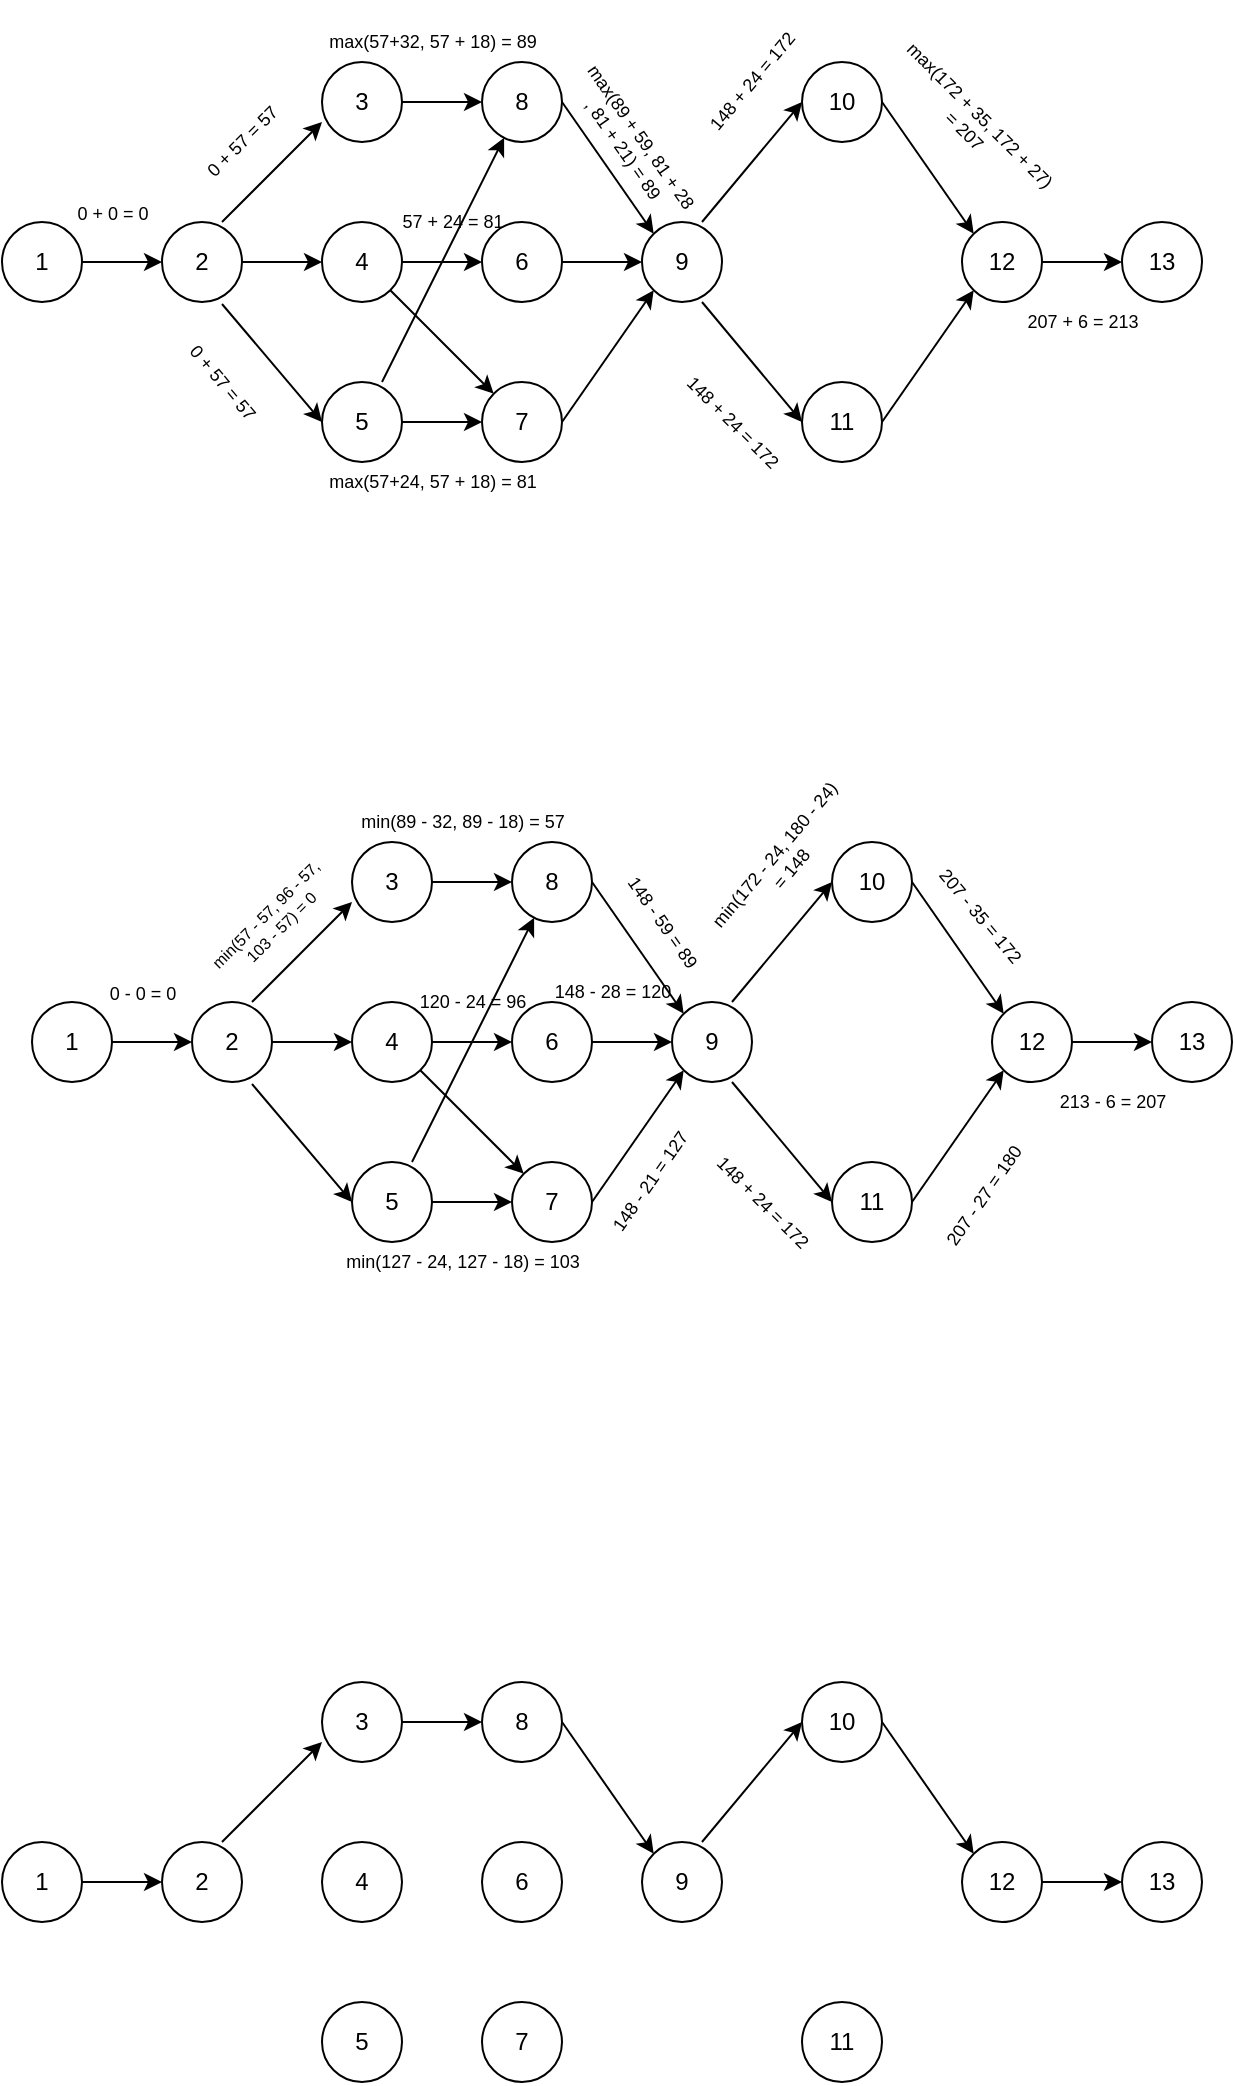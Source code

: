 <mxfile version="20.4.0" type="github">
  <diagram id="C5RBs43oDa-KdzZeNtuy" name="Page-1">
    <mxGraphModel dx="813" dy="405" grid="1" gridSize="10" guides="1" tooltips="1" connect="1" arrows="1" fold="1" page="1" pageScale="1" pageWidth="827" pageHeight="1169" math="0" shadow="0">
      <root>
        <mxCell id="WIyWlLk6GJQsqaUBKTNV-0" />
        <mxCell id="WIyWlLk6GJQsqaUBKTNV-1" parent="WIyWlLk6GJQsqaUBKTNV-0" />
        <mxCell id="q5D6j6xeGx_qTIoaIWEf-14" value="" style="edgeStyle=orthogonalEdgeStyle;rounded=0;orthogonalLoop=1;jettySize=auto;html=1;" edge="1" parent="WIyWlLk6GJQsqaUBKTNV-1" source="q5D6j6xeGx_qTIoaIWEf-0" target="q5D6j6xeGx_qTIoaIWEf-1">
          <mxGeometry relative="1" as="geometry" />
        </mxCell>
        <mxCell id="q5D6j6xeGx_qTIoaIWEf-0" value="1" style="ellipse;whiteSpace=wrap;html=1;aspect=fixed;" vertex="1" parent="WIyWlLk6GJQsqaUBKTNV-1">
          <mxGeometry x="90" y="140" width="40" height="40" as="geometry" />
        </mxCell>
        <mxCell id="q5D6j6xeGx_qTIoaIWEf-17" value="" style="edgeStyle=orthogonalEdgeStyle;rounded=0;orthogonalLoop=1;jettySize=auto;html=1;" edge="1" parent="WIyWlLk6GJQsqaUBKTNV-1" source="q5D6j6xeGx_qTIoaIWEf-1" target="q5D6j6xeGx_qTIoaIWEf-3">
          <mxGeometry relative="1" as="geometry" />
        </mxCell>
        <mxCell id="q5D6j6xeGx_qTIoaIWEf-1" value="2" style="ellipse;whiteSpace=wrap;html=1;aspect=fixed;" vertex="1" parent="WIyWlLk6GJQsqaUBKTNV-1">
          <mxGeometry x="170" y="140" width="40" height="40" as="geometry" />
        </mxCell>
        <mxCell id="q5D6j6xeGx_qTIoaIWEf-18" value="" style="edgeStyle=orthogonalEdgeStyle;rounded=0;orthogonalLoop=1;jettySize=auto;html=1;" edge="1" parent="WIyWlLk6GJQsqaUBKTNV-1" source="q5D6j6xeGx_qTIoaIWEf-3" target="q5D6j6xeGx_qTIoaIWEf-6">
          <mxGeometry relative="1" as="geometry" />
        </mxCell>
        <mxCell id="q5D6j6xeGx_qTIoaIWEf-3" value="4" style="ellipse;whiteSpace=wrap;html=1;aspect=fixed;" vertex="1" parent="WIyWlLk6GJQsqaUBKTNV-1">
          <mxGeometry x="250" y="140" width="40" height="40" as="geometry" />
        </mxCell>
        <mxCell id="q5D6j6xeGx_qTIoaIWEf-22" value="" style="edgeStyle=orthogonalEdgeStyle;rounded=0;orthogonalLoop=1;jettySize=auto;html=1;" edge="1" parent="WIyWlLk6GJQsqaUBKTNV-1" source="q5D6j6xeGx_qTIoaIWEf-4" target="q5D6j6xeGx_qTIoaIWEf-8">
          <mxGeometry relative="1" as="geometry" />
        </mxCell>
        <mxCell id="q5D6j6xeGx_qTIoaIWEf-4" value="5" style="ellipse;whiteSpace=wrap;html=1;aspect=fixed;" vertex="1" parent="WIyWlLk6GJQsqaUBKTNV-1">
          <mxGeometry x="250" y="220" width="40" height="40" as="geometry" />
        </mxCell>
        <mxCell id="q5D6j6xeGx_qTIoaIWEf-21" value="" style="edgeStyle=orthogonalEdgeStyle;rounded=0;orthogonalLoop=1;jettySize=auto;html=1;" edge="1" parent="WIyWlLk6GJQsqaUBKTNV-1" source="q5D6j6xeGx_qTIoaIWEf-5" target="q5D6j6xeGx_qTIoaIWEf-7">
          <mxGeometry relative="1" as="geometry" />
        </mxCell>
        <mxCell id="q5D6j6xeGx_qTIoaIWEf-5" value="3" style="ellipse;whiteSpace=wrap;html=1;aspect=fixed;" vertex="1" parent="WIyWlLk6GJQsqaUBKTNV-1">
          <mxGeometry x="250" y="60" width="40" height="40" as="geometry" />
        </mxCell>
        <mxCell id="q5D6j6xeGx_qTIoaIWEf-19" value="" style="edgeStyle=orthogonalEdgeStyle;rounded=0;orthogonalLoop=1;jettySize=auto;html=1;" edge="1" parent="WIyWlLk6GJQsqaUBKTNV-1" source="q5D6j6xeGx_qTIoaIWEf-6" target="q5D6j6xeGx_qTIoaIWEf-9">
          <mxGeometry relative="1" as="geometry" />
        </mxCell>
        <mxCell id="q5D6j6xeGx_qTIoaIWEf-6" value="6" style="ellipse;whiteSpace=wrap;html=1;aspect=fixed;" vertex="1" parent="WIyWlLk6GJQsqaUBKTNV-1">
          <mxGeometry x="330" y="140" width="40" height="40" as="geometry" />
        </mxCell>
        <mxCell id="q5D6j6xeGx_qTIoaIWEf-7" value="8" style="ellipse;whiteSpace=wrap;html=1;aspect=fixed;" vertex="1" parent="WIyWlLk6GJQsqaUBKTNV-1">
          <mxGeometry x="330" y="60" width="40" height="40" as="geometry" />
        </mxCell>
        <mxCell id="q5D6j6xeGx_qTIoaIWEf-8" value="7" style="ellipse;whiteSpace=wrap;html=1;aspect=fixed;" vertex="1" parent="WIyWlLk6GJQsqaUBKTNV-1">
          <mxGeometry x="330" y="220" width="40" height="40" as="geometry" />
        </mxCell>
        <mxCell id="q5D6j6xeGx_qTIoaIWEf-9" value="9" style="ellipse;whiteSpace=wrap;html=1;aspect=fixed;" vertex="1" parent="WIyWlLk6GJQsqaUBKTNV-1">
          <mxGeometry x="410" y="140" width="40" height="40" as="geometry" />
        </mxCell>
        <mxCell id="q5D6j6xeGx_qTIoaIWEf-10" value="10" style="ellipse;whiteSpace=wrap;html=1;aspect=fixed;" vertex="1" parent="WIyWlLk6GJQsqaUBKTNV-1">
          <mxGeometry x="490" y="60" width="40" height="40" as="geometry" />
        </mxCell>
        <mxCell id="q5D6j6xeGx_qTIoaIWEf-11" value="11" style="ellipse;whiteSpace=wrap;html=1;aspect=fixed;" vertex="1" parent="WIyWlLk6GJQsqaUBKTNV-1">
          <mxGeometry x="490" y="220" width="40" height="40" as="geometry" />
        </mxCell>
        <mxCell id="q5D6j6xeGx_qTIoaIWEf-23" value="" style="edgeStyle=orthogonalEdgeStyle;rounded=0;orthogonalLoop=1;jettySize=auto;html=1;" edge="1" parent="WIyWlLk6GJQsqaUBKTNV-1" source="q5D6j6xeGx_qTIoaIWEf-12" target="q5D6j6xeGx_qTIoaIWEf-13">
          <mxGeometry relative="1" as="geometry" />
        </mxCell>
        <mxCell id="q5D6j6xeGx_qTIoaIWEf-12" value="12" style="ellipse;whiteSpace=wrap;html=1;aspect=fixed;" vertex="1" parent="WIyWlLk6GJQsqaUBKTNV-1">
          <mxGeometry x="570" y="140" width="40" height="40" as="geometry" />
        </mxCell>
        <mxCell id="q5D6j6xeGx_qTIoaIWEf-13" value="13" style="ellipse;whiteSpace=wrap;html=1;aspect=fixed;" vertex="1" parent="WIyWlLk6GJQsqaUBKTNV-1">
          <mxGeometry x="650" y="140" width="40" height="40" as="geometry" />
        </mxCell>
        <mxCell id="q5D6j6xeGx_qTIoaIWEf-15" value="" style="endArrow=classic;html=1;rounded=0;" edge="1" parent="WIyWlLk6GJQsqaUBKTNV-1">
          <mxGeometry width="50" height="50" relative="1" as="geometry">
            <mxPoint x="200" y="140" as="sourcePoint" />
            <mxPoint x="250" y="90" as="targetPoint" />
          </mxGeometry>
        </mxCell>
        <mxCell id="q5D6j6xeGx_qTIoaIWEf-16" value="" style="endArrow=classic;html=1;rounded=0;exitX=0.75;exitY=1.025;exitDx=0;exitDy=0;exitPerimeter=0;" edge="1" parent="WIyWlLk6GJQsqaUBKTNV-1" source="q5D6j6xeGx_qTIoaIWEf-1">
          <mxGeometry width="50" height="50" relative="1" as="geometry">
            <mxPoint x="200" y="290" as="sourcePoint" />
            <mxPoint x="250" y="240" as="targetPoint" />
          </mxGeometry>
        </mxCell>
        <mxCell id="q5D6j6xeGx_qTIoaIWEf-20" value="" style="endArrow=classic;html=1;rounded=0;" edge="1" parent="WIyWlLk6GJQsqaUBKTNV-1" target="q5D6j6xeGx_qTIoaIWEf-7">
          <mxGeometry width="50" height="50" relative="1" as="geometry">
            <mxPoint x="280" y="220" as="sourcePoint" />
            <mxPoint x="330" y="170" as="targetPoint" />
          </mxGeometry>
        </mxCell>
        <mxCell id="q5D6j6xeGx_qTIoaIWEf-24" value="" style="endArrow=classic;html=1;rounded=0;entryX=0;entryY=1;entryDx=0;entryDy=0;" edge="1" parent="WIyWlLk6GJQsqaUBKTNV-1" target="q5D6j6xeGx_qTIoaIWEf-9">
          <mxGeometry width="50" height="50" relative="1" as="geometry">
            <mxPoint x="370" y="240" as="sourcePoint" />
            <mxPoint x="424" y="190" as="targetPoint" />
          </mxGeometry>
        </mxCell>
        <mxCell id="q5D6j6xeGx_qTIoaIWEf-25" value="" style="endArrow=classic;html=1;rounded=0;exitX=1;exitY=0.5;exitDx=0;exitDy=0;entryX=0;entryY=0;entryDx=0;entryDy=0;" edge="1" parent="WIyWlLk6GJQsqaUBKTNV-1" source="q5D6j6xeGx_qTIoaIWEf-7" target="q5D6j6xeGx_qTIoaIWEf-9">
          <mxGeometry width="50" height="50" relative="1" as="geometry">
            <mxPoint x="390" y="130" as="sourcePoint" />
            <mxPoint x="440" y="80" as="targetPoint" />
          </mxGeometry>
        </mxCell>
        <mxCell id="q5D6j6xeGx_qTIoaIWEf-26" value="" style="endArrow=classic;html=1;rounded=0;exitX=1;exitY=1;exitDx=0;exitDy=0;entryX=0;entryY=0;entryDx=0;entryDy=0;" edge="1" parent="WIyWlLk6GJQsqaUBKTNV-1" source="q5D6j6xeGx_qTIoaIWEf-3" target="q5D6j6xeGx_qTIoaIWEf-8">
          <mxGeometry width="50" height="50" relative="1" as="geometry">
            <mxPoint x="310" y="230" as="sourcePoint" />
            <mxPoint x="360" y="180" as="targetPoint" />
          </mxGeometry>
        </mxCell>
        <mxCell id="q5D6j6xeGx_qTIoaIWEf-27" value="" style="endArrow=classic;html=1;rounded=0;entryX=0;entryY=0.5;entryDx=0;entryDy=0;" edge="1" parent="WIyWlLk6GJQsqaUBKTNV-1" target="q5D6j6xeGx_qTIoaIWEf-10">
          <mxGeometry width="50" height="50" relative="1" as="geometry">
            <mxPoint x="440" y="140" as="sourcePoint" />
            <mxPoint x="490" y="90" as="targetPoint" />
          </mxGeometry>
        </mxCell>
        <mxCell id="q5D6j6xeGx_qTIoaIWEf-28" value="" style="endArrow=classic;html=1;rounded=0;exitX=1;exitY=0.5;exitDx=0;exitDy=0;entryX=0;entryY=1;entryDx=0;entryDy=0;" edge="1" parent="WIyWlLk6GJQsqaUBKTNV-1" source="q5D6j6xeGx_qTIoaIWEf-11" target="q5D6j6xeGx_qTIoaIWEf-12">
          <mxGeometry width="50" height="50" relative="1" as="geometry">
            <mxPoint x="530" y="220" as="sourcePoint" />
            <mxPoint x="570" y="180" as="targetPoint" />
          </mxGeometry>
        </mxCell>
        <mxCell id="q5D6j6xeGx_qTIoaIWEf-29" value="" style="endArrow=classic;html=1;rounded=0;entryX=0;entryY=0.5;entryDx=0;entryDy=0;" edge="1" parent="WIyWlLk6GJQsqaUBKTNV-1" target="q5D6j6xeGx_qTIoaIWEf-11">
          <mxGeometry width="50" height="50" relative="1" as="geometry">
            <mxPoint x="440" y="180" as="sourcePoint" />
            <mxPoint x="490" y="130" as="targetPoint" />
          </mxGeometry>
        </mxCell>
        <mxCell id="q5D6j6xeGx_qTIoaIWEf-30" value="" style="endArrow=classic;html=1;rounded=0;entryX=0;entryY=0;entryDx=0;entryDy=0;exitX=1;exitY=0.5;exitDx=0;exitDy=0;" edge="1" parent="WIyWlLk6GJQsqaUBKTNV-1" source="q5D6j6xeGx_qTIoaIWEf-10" target="q5D6j6xeGx_qTIoaIWEf-12">
          <mxGeometry width="50" height="50" relative="1" as="geometry">
            <mxPoint x="560" y="110" as="sourcePoint" />
            <mxPoint x="610" y="60" as="targetPoint" />
          </mxGeometry>
        </mxCell>
        <mxCell id="q5D6j6xeGx_qTIoaIWEf-31" value="&lt;font style=&quot;font-size: 9px;&quot;&gt;0 + 0 = 0&lt;/font&gt;" style="text;html=1;resizable=0;autosize=1;align=center;verticalAlign=middle;points=[];fillColor=none;strokeColor=none;rounded=0;" vertex="1" parent="WIyWlLk6GJQsqaUBKTNV-1">
          <mxGeometry x="115" y="120" width="60" height="30" as="geometry" />
        </mxCell>
        <mxCell id="q5D6j6xeGx_qTIoaIWEf-32" value="&lt;font style=&quot;font-size: 9px;&quot;&gt;0 + 57 = 57&lt;/font&gt;" style="text;html=1;resizable=0;autosize=1;align=center;verticalAlign=middle;points=[];fillColor=none;strokeColor=none;rounded=0;fontSize=8;rotation=-45;" vertex="1" parent="WIyWlLk6GJQsqaUBKTNV-1">
          <mxGeometry x="175" y="90" width="70" height="20" as="geometry" />
        </mxCell>
        <mxCell id="q5D6j6xeGx_qTIoaIWEf-33" value="&lt;font style=&quot;font-size: 9px;&quot;&gt;0 + 57 = 57&lt;/font&gt;" style="text;html=1;resizable=0;autosize=1;align=center;verticalAlign=middle;points=[];fillColor=none;strokeColor=none;rounded=0;fontSize=8;rotation=50;" vertex="1" parent="WIyWlLk6GJQsqaUBKTNV-1">
          <mxGeometry x="165" y="210" width="70" height="20" as="geometry" />
        </mxCell>
        <mxCell id="q5D6j6xeGx_qTIoaIWEf-34" value="&lt;font style=&quot;font-size: 9px;&quot;&gt;57 + 24 = 81&lt;/font&gt;" style="text;html=1;resizable=0;autosize=1;align=center;verticalAlign=middle;points=[];fillColor=none;strokeColor=none;rounded=0;fontSize=8;" vertex="1" parent="WIyWlLk6GJQsqaUBKTNV-1">
          <mxGeometry x="275" y="130" width="80" height="20" as="geometry" />
        </mxCell>
        <mxCell id="q5D6j6xeGx_qTIoaIWEf-35" value="&lt;font style=&quot;font-size: 9px;&quot;&gt;max(57+32, 57 + 18) = 89&lt;/font&gt;" style="text;html=1;resizable=0;autosize=1;align=center;verticalAlign=middle;points=[];fillColor=none;strokeColor=none;rounded=0;fontSize=8;" vertex="1" parent="WIyWlLk6GJQsqaUBKTNV-1">
          <mxGeometry x="240" y="40" width="130" height="20" as="geometry" />
        </mxCell>
        <mxCell id="q5D6j6xeGx_qTIoaIWEf-36" value="&lt;font style=&quot;font-size: 9px;&quot;&gt;max(57+24, 57 + 18) = 81&lt;/font&gt;" style="text;html=1;resizable=0;autosize=1;align=center;verticalAlign=middle;points=[];fillColor=none;strokeColor=none;rounded=0;fontSize=8;" vertex="1" parent="WIyWlLk6GJQsqaUBKTNV-1">
          <mxGeometry x="240" y="260" width="130" height="20" as="geometry" />
        </mxCell>
        <mxCell id="q5D6j6xeGx_qTIoaIWEf-37" value="&lt;div&gt;max(89 + 59, 81 + 28&lt;/div&gt;&lt;div&gt;, 81 + 21) = 89&lt;/div&gt;" style="text;html=1;resizable=0;autosize=1;align=center;verticalAlign=middle;points=[];fillColor=none;strokeColor=none;rounded=0;fontSize=9;rotation=55;" vertex="1" parent="WIyWlLk6GJQsqaUBKTNV-1">
          <mxGeometry x="350" y="80" width="110" height="40" as="geometry" />
        </mxCell>
        <mxCell id="q5D6j6xeGx_qTIoaIWEf-38" value="148 + 24 = 172" style="text;html=1;resizable=0;autosize=1;align=center;verticalAlign=middle;points=[];fillColor=none;strokeColor=none;rounded=0;fontSize=9;rotation=-50;" vertex="1" parent="WIyWlLk6GJQsqaUBKTNV-1">
          <mxGeometry x="420" y="60" width="90" height="20" as="geometry" />
        </mxCell>
        <mxCell id="q5D6j6xeGx_qTIoaIWEf-40" value="148 + 24 = 172" style="text;html=1;resizable=0;autosize=1;align=center;verticalAlign=middle;points=[];fillColor=none;strokeColor=none;rounded=0;fontSize=9;rotation=45;" vertex="1" parent="WIyWlLk6GJQsqaUBKTNV-1">
          <mxGeometry x="410" y="230" width="90" height="20" as="geometry" />
        </mxCell>
        <mxCell id="q5D6j6xeGx_qTIoaIWEf-41" value="&lt;div&gt;max(172 + 35, 172 + 27) &lt;br&gt;&lt;/div&gt;&lt;div&gt;= 207&lt;br&gt;&lt;/div&gt;" style="text;html=1;resizable=0;autosize=1;align=center;verticalAlign=middle;points=[];fillColor=none;strokeColor=none;rounded=0;fontSize=9;rotation=45;" vertex="1" parent="WIyWlLk6GJQsqaUBKTNV-1">
          <mxGeometry x="510" y="70" width="130" height="40" as="geometry" />
        </mxCell>
        <mxCell id="q5D6j6xeGx_qTIoaIWEf-42" value="207 + 6 = 213" style="text;html=1;resizable=0;autosize=1;align=center;verticalAlign=middle;points=[];fillColor=none;strokeColor=none;rounded=0;fontSize=9;" vertex="1" parent="WIyWlLk6GJQsqaUBKTNV-1">
          <mxGeometry x="590" y="180" width="80" height="20" as="geometry" />
        </mxCell>
        <mxCell id="q5D6j6xeGx_qTIoaIWEf-43" value="" style="edgeStyle=orthogonalEdgeStyle;rounded=0;orthogonalLoop=1;jettySize=auto;html=1;" edge="1" parent="WIyWlLk6GJQsqaUBKTNV-1" source="q5D6j6xeGx_qTIoaIWEf-44" target="q5D6j6xeGx_qTIoaIWEf-46">
          <mxGeometry relative="1" as="geometry" />
        </mxCell>
        <mxCell id="q5D6j6xeGx_qTIoaIWEf-44" value="1" style="ellipse;whiteSpace=wrap;html=1;aspect=fixed;" vertex="1" parent="WIyWlLk6GJQsqaUBKTNV-1">
          <mxGeometry x="105" y="530" width="40" height="40" as="geometry" />
        </mxCell>
        <mxCell id="q5D6j6xeGx_qTIoaIWEf-45" value="" style="edgeStyle=orthogonalEdgeStyle;rounded=0;orthogonalLoop=1;jettySize=auto;html=1;" edge="1" parent="WIyWlLk6GJQsqaUBKTNV-1" source="q5D6j6xeGx_qTIoaIWEf-46" target="q5D6j6xeGx_qTIoaIWEf-48">
          <mxGeometry relative="1" as="geometry" />
        </mxCell>
        <mxCell id="q5D6j6xeGx_qTIoaIWEf-46" value="2" style="ellipse;whiteSpace=wrap;html=1;aspect=fixed;" vertex="1" parent="WIyWlLk6GJQsqaUBKTNV-1">
          <mxGeometry x="185" y="530" width="40" height="40" as="geometry" />
        </mxCell>
        <mxCell id="q5D6j6xeGx_qTIoaIWEf-47" value="" style="edgeStyle=orthogonalEdgeStyle;rounded=0;orthogonalLoop=1;jettySize=auto;html=1;" edge="1" parent="WIyWlLk6GJQsqaUBKTNV-1" source="q5D6j6xeGx_qTIoaIWEf-48" target="q5D6j6xeGx_qTIoaIWEf-54">
          <mxGeometry relative="1" as="geometry" />
        </mxCell>
        <mxCell id="q5D6j6xeGx_qTIoaIWEf-48" value="4" style="ellipse;whiteSpace=wrap;html=1;aspect=fixed;" vertex="1" parent="WIyWlLk6GJQsqaUBKTNV-1">
          <mxGeometry x="265" y="530" width="40" height="40" as="geometry" />
        </mxCell>
        <mxCell id="q5D6j6xeGx_qTIoaIWEf-49" value="" style="edgeStyle=orthogonalEdgeStyle;rounded=0;orthogonalLoop=1;jettySize=auto;html=1;" edge="1" parent="WIyWlLk6GJQsqaUBKTNV-1" source="q5D6j6xeGx_qTIoaIWEf-50" target="q5D6j6xeGx_qTIoaIWEf-56">
          <mxGeometry relative="1" as="geometry" />
        </mxCell>
        <mxCell id="q5D6j6xeGx_qTIoaIWEf-50" value="5" style="ellipse;whiteSpace=wrap;html=1;aspect=fixed;" vertex="1" parent="WIyWlLk6GJQsqaUBKTNV-1">
          <mxGeometry x="265" y="610" width="40" height="40" as="geometry" />
        </mxCell>
        <mxCell id="q5D6j6xeGx_qTIoaIWEf-51" value="" style="edgeStyle=orthogonalEdgeStyle;rounded=0;orthogonalLoop=1;jettySize=auto;html=1;" edge="1" parent="WIyWlLk6GJQsqaUBKTNV-1" source="q5D6j6xeGx_qTIoaIWEf-52" target="q5D6j6xeGx_qTIoaIWEf-55">
          <mxGeometry relative="1" as="geometry" />
        </mxCell>
        <mxCell id="q5D6j6xeGx_qTIoaIWEf-52" value="3" style="ellipse;whiteSpace=wrap;html=1;aspect=fixed;" vertex="1" parent="WIyWlLk6GJQsqaUBKTNV-1">
          <mxGeometry x="265" y="450" width="40" height="40" as="geometry" />
        </mxCell>
        <mxCell id="q5D6j6xeGx_qTIoaIWEf-53" value="" style="edgeStyle=orthogonalEdgeStyle;rounded=0;orthogonalLoop=1;jettySize=auto;html=1;" edge="1" parent="WIyWlLk6GJQsqaUBKTNV-1" source="q5D6j6xeGx_qTIoaIWEf-54" target="q5D6j6xeGx_qTIoaIWEf-57">
          <mxGeometry relative="1" as="geometry" />
        </mxCell>
        <mxCell id="q5D6j6xeGx_qTIoaIWEf-54" value="6" style="ellipse;whiteSpace=wrap;html=1;aspect=fixed;" vertex="1" parent="WIyWlLk6GJQsqaUBKTNV-1">
          <mxGeometry x="345" y="530" width="40" height="40" as="geometry" />
        </mxCell>
        <mxCell id="q5D6j6xeGx_qTIoaIWEf-55" value="8" style="ellipse;whiteSpace=wrap;html=1;aspect=fixed;" vertex="1" parent="WIyWlLk6GJQsqaUBKTNV-1">
          <mxGeometry x="345" y="450" width="40" height="40" as="geometry" />
        </mxCell>
        <mxCell id="q5D6j6xeGx_qTIoaIWEf-56" value="7" style="ellipse;whiteSpace=wrap;html=1;aspect=fixed;" vertex="1" parent="WIyWlLk6GJQsqaUBKTNV-1">
          <mxGeometry x="345" y="610" width="40" height="40" as="geometry" />
        </mxCell>
        <mxCell id="q5D6j6xeGx_qTIoaIWEf-57" value="9" style="ellipse;whiteSpace=wrap;html=1;aspect=fixed;" vertex="1" parent="WIyWlLk6GJQsqaUBKTNV-1">
          <mxGeometry x="425" y="530" width="40" height="40" as="geometry" />
        </mxCell>
        <mxCell id="q5D6j6xeGx_qTIoaIWEf-58" value="10" style="ellipse;whiteSpace=wrap;html=1;aspect=fixed;" vertex="1" parent="WIyWlLk6GJQsqaUBKTNV-1">
          <mxGeometry x="505" y="450" width="40" height="40" as="geometry" />
        </mxCell>
        <mxCell id="q5D6j6xeGx_qTIoaIWEf-59" value="11" style="ellipse;whiteSpace=wrap;html=1;aspect=fixed;" vertex="1" parent="WIyWlLk6GJQsqaUBKTNV-1">
          <mxGeometry x="505" y="610" width="40" height="40" as="geometry" />
        </mxCell>
        <mxCell id="q5D6j6xeGx_qTIoaIWEf-60" value="" style="edgeStyle=orthogonalEdgeStyle;rounded=0;orthogonalLoop=1;jettySize=auto;html=1;" edge="1" parent="WIyWlLk6GJQsqaUBKTNV-1" source="q5D6j6xeGx_qTIoaIWEf-61" target="q5D6j6xeGx_qTIoaIWEf-62">
          <mxGeometry relative="1" as="geometry" />
        </mxCell>
        <mxCell id="q5D6j6xeGx_qTIoaIWEf-61" value="12" style="ellipse;whiteSpace=wrap;html=1;aspect=fixed;" vertex="1" parent="WIyWlLk6GJQsqaUBKTNV-1">
          <mxGeometry x="585" y="530" width="40" height="40" as="geometry" />
        </mxCell>
        <mxCell id="q5D6j6xeGx_qTIoaIWEf-62" value="13" style="ellipse;whiteSpace=wrap;html=1;aspect=fixed;" vertex="1" parent="WIyWlLk6GJQsqaUBKTNV-1">
          <mxGeometry x="665" y="530" width="40" height="40" as="geometry" />
        </mxCell>
        <mxCell id="q5D6j6xeGx_qTIoaIWEf-63" value="" style="endArrow=classic;html=1;rounded=0;" edge="1" parent="WIyWlLk6GJQsqaUBKTNV-1">
          <mxGeometry width="50" height="50" relative="1" as="geometry">
            <mxPoint x="215" y="530" as="sourcePoint" />
            <mxPoint x="265" y="480" as="targetPoint" />
          </mxGeometry>
        </mxCell>
        <mxCell id="q5D6j6xeGx_qTIoaIWEf-64" value="" style="endArrow=classic;html=1;rounded=0;exitX=0.75;exitY=1.025;exitDx=0;exitDy=0;exitPerimeter=0;" edge="1" parent="WIyWlLk6GJQsqaUBKTNV-1" source="q5D6j6xeGx_qTIoaIWEf-46">
          <mxGeometry width="50" height="50" relative="1" as="geometry">
            <mxPoint x="215" y="680" as="sourcePoint" />
            <mxPoint x="265" y="630" as="targetPoint" />
          </mxGeometry>
        </mxCell>
        <mxCell id="q5D6j6xeGx_qTIoaIWEf-65" value="" style="endArrow=classic;html=1;rounded=0;" edge="1" parent="WIyWlLk6GJQsqaUBKTNV-1" target="q5D6j6xeGx_qTIoaIWEf-55">
          <mxGeometry width="50" height="50" relative="1" as="geometry">
            <mxPoint x="295" y="610" as="sourcePoint" />
            <mxPoint x="345" y="560" as="targetPoint" />
          </mxGeometry>
        </mxCell>
        <mxCell id="q5D6j6xeGx_qTIoaIWEf-66" value="" style="endArrow=classic;html=1;rounded=0;entryX=0;entryY=1;entryDx=0;entryDy=0;" edge="1" parent="WIyWlLk6GJQsqaUBKTNV-1" target="q5D6j6xeGx_qTIoaIWEf-57">
          <mxGeometry width="50" height="50" relative="1" as="geometry">
            <mxPoint x="385" y="630" as="sourcePoint" />
            <mxPoint x="439" y="580" as="targetPoint" />
          </mxGeometry>
        </mxCell>
        <mxCell id="q5D6j6xeGx_qTIoaIWEf-67" value="" style="endArrow=classic;html=1;rounded=0;exitX=1;exitY=0.5;exitDx=0;exitDy=0;entryX=0;entryY=0;entryDx=0;entryDy=0;" edge="1" parent="WIyWlLk6GJQsqaUBKTNV-1" source="q5D6j6xeGx_qTIoaIWEf-55" target="q5D6j6xeGx_qTIoaIWEf-57">
          <mxGeometry width="50" height="50" relative="1" as="geometry">
            <mxPoint x="405" y="520" as="sourcePoint" />
            <mxPoint x="455" y="470" as="targetPoint" />
          </mxGeometry>
        </mxCell>
        <mxCell id="q5D6j6xeGx_qTIoaIWEf-68" value="" style="endArrow=classic;html=1;rounded=0;exitX=1;exitY=1;exitDx=0;exitDy=0;entryX=0;entryY=0;entryDx=0;entryDy=0;" edge="1" parent="WIyWlLk6GJQsqaUBKTNV-1" source="q5D6j6xeGx_qTIoaIWEf-48" target="q5D6j6xeGx_qTIoaIWEf-56">
          <mxGeometry width="50" height="50" relative="1" as="geometry">
            <mxPoint x="325" y="620" as="sourcePoint" />
            <mxPoint x="375" y="570" as="targetPoint" />
          </mxGeometry>
        </mxCell>
        <mxCell id="q5D6j6xeGx_qTIoaIWEf-69" value="" style="endArrow=classic;html=1;rounded=0;entryX=0;entryY=0.5;entryDx=0;entryDy=0;" edge="1" parent="WIyWlLk6GJQsqaUBKTNV-1" target="q5D6j6xeGx_qTIoaIWEf-58">
          <mxGeometry width="50" height="50" relative="1" as="geometry">
            <mxPoint x="455" y="530" as="sourcePoint" />
            <mxPoint x="505" y="480" as="targetPoint" />
          </mxGeometry>
        </mxCell>
        <mxCell id="q5D6j6xeGx_qTIoaIWEf-70" value="" style="endArrow=classic;html=1;rounded=0;exitX=1;exitY=0.5;exitDx=0;exitDy=0;entryX=0;entryY=1;entryDx=0;entryDy=0;" edge="1" parent="WIyWlLk6GJQsqaUBKTNV-1" source="q5D6j6xeGx_qTIoaIWEf-59" target="q5D6j6xeGx_qTIoaIWEf-61">
          <mxGeometry width="50" height="50" relative="1" as="geometry">
            <mxPoint x="545" y="610" as="sourcePoint" />
            <mxPoint x="585" y="570" as="targetPoint" />
          </mxGeometry>
        </mxCell>
        <mxCell id="q5D6j6xeGx_qTIoaIWEf-71" value="" style="endArrow=classic;html=1;rounded=0;entryX=0;entryY=0.5;entryDx=0;entryDy=0;" edge="1" parent="WIyWlLk6GJQsqaUBKTNV-1" target="q5D6j6xeGx_qTIoaIWEf-59">
          <mxGeometry width="50" height="50" relative="1" as="geometry">
            <mxPoint x="455" y="570" as="sourcePoint" />
            <mxPoint x="505" y="520" as="targetPoint" />
          </mxGeometry>
        </mxCell>
        <mxCell id="q5D6j6xeGx_qTIoaIWEf-72" value="" style="endArrow=classic;html=1;rounded=0;entryX=0;entryY=0;entryDx=0;entryDy=0;exitX=1;exitY=0.5;exitDx=0;exitDy=0;" edge="1" parent="WIyWlLk6GJQsqaUBKTNV-1" source="q5D6j6xeGx_qTIoaIWEf-58" target="q5D6j6xeGx_qTIoaIWEf-61">
          <mxGeometry width="50" height="50" relative="1" as="geometry">
            <mxPoint x="575" y="500" as="sourcePoint" />
            <mxPoint x="625" y="450" as="targetPoint" />
          </mxGeometry>
        </mxCell>
        <mxCell id="q5D6j6xeGx_qTIoaIWEf-73" value="&lt;font style=&quot;font-size: 9px;&quot;&gt;0 - 0 = 0&lt;/font&gt;" style="text;html=1;resizable=0;autosize=1;align=center;verticalAlign=middle;points=[];fillColor=none;strokeColor=none;rounded=0;" vertex="1" parent="WIyWlLk6GJQsqaUBKTNV-1">
          <mxGeometry x="130" y="510" width="60" height="30" as="geometry" />
        </mxCell>
        <mxCell id="q5D6j6xeGx_qTIoaIWEf-74" value="&lt;div&gt;min(57 - 57, 96 - 57,&lt;/div&gt;&lt;div&gt;&amp;nbsp;103 - 57) = 0&lt;/div&gt;" style="text;html=1;resizable=0;autosize=1;align=center;verticalAlign=middle;points=[];fillColor=none;strokeColor=none;rounded=0;fontSize=8;rotation=-45;" vertex="1" parent="WIyWlLk6GJQsqaUBKTNV-1">
          <mxGeometry x="180" y="475" width="90" height="30" as="geometry" />
        </mxCell>
        <mxCell id="q5D6j6xeGx_qTIoaIWEf-76" value="&lt;font style=&quot;font-size: 9px;&quot;&gt;120 - 24 = 96&lt;/font&gt;" style="text;html=1;resizable=0;autosize=1;align=center;verticalAlign=middle;points=[];fillColor=none;strokeColor=none;rounded=0;fontSize=8;" vertex="1" parent="WIyWlLk6GJQsqaUBKTNV-1">
          <mxGeometry x="285" y="520" width="80" height="20" as="geometry" />
        </mxCell>
        <mxCell id="q5D6j6xeGx_qTIoaIWEf-77" value="&lt;font style=&quot;font-size: 9px;&quot;&gt;min(89 - 32, 89 - 18) = 57&lt;/font&gt;" style="text;html=1;resizable=0;autosize=1;align=center;verticalAlign=middle;points=[];fillColor=none;strokeColor=none;rounded=0;fontSize=8;" vertex="1" parent="WIyWlLk6GJQsqaUBKTNV-1">
          <mxGeometry x="255" y="430" width="130" height="20" as="geometry" />
        </mxCell>
        <mxCell id="q5D6j6xeGx_qTIoaIWEf-78" value="&lt;font style=&quot;font-size: 9px;&quot;&gt;min(127 - 24, 127 - 18) = 103&lt;/font&gt;" style="text;html=1;resizable=0;autosize=1;align=center;verticalAlign=middle;points=[];fillColor=none;strokeColor=none;rounded=0;fontSize=8;" vertex="1" parent="WIyWlLk6GJQsqaUBKTNV-1">
          <mxGeometry x="250" y="650" width="140" height="20" as="geometry" />
        </mxCell>
        <mxCell id="q5D6j6xeGx_qTIoaIWEf-79" value="&lt;div&gt;148 - 59 = 89&lt;/div&gt;" style="text;html=1;resizable=0;autosize=1;align=center;verticalAlign=middle;points=[];fillColor=none;strokeColor=none;rounded=0;fontSize=9;rotation=55;" vertex="1" parent="WIyWlLk6GJQsqaUBKTNV-1">
          <mxGeometry x="380" y="480" width="80" height="20" as="geometry" />
        </mxCell>
        <mxCell id="q5D6j6xeGx_qTIoaIWEf-80" value="&lt;div&gt;min(172 - 24, 180 - 24)&lt;/div&gt;&lt;div&gt;= 148&lt;/div&gt;" style="text;html=1;resizable=0;autosize=1;align=center;verticalAlign=middle;points=[];fillColor=none;strokeColor=none;rounded=0;fontSize=9;rotation=-50;" vertex="1" parent="WIyWlLk6GJQsqaUBKTNV-1">
          <mxGeometry x="420" y="440" width="120" height="40" as="geometry" />
        </mxCell>
        <mxCell id="q5D6j6xeGx_qTIoaIWEf-81" value="148 + 24 = 172" style="text;html=1;resizable=0;autosize=1;align=center;verticalAlign=middle;points=[];fillColor=none;strokeColor=none;rounded=0;fontSize=9;rotation=45;" vertex="1" parent="WIyWlLk6GJQsqaUBKTNV-1">
          <mxGeometry x="425" y="620" width="90" height="20" as="geometry" />
        </mxCell>
        <mxCell id="q5D6j6xeGx_qTIoaIWEf-82" value="&lt;div&gt;207 - 35 = 172&lt;/div&gt;&lt;div&gt;&lt;br&gt;&lt;/div&gt;" style="text;html=1;resizable=0;autosize=1;align=center;verticalAlign=middle;points=[];fillColor=none;strokeColor=none;rounded=0;fontSize=9;rotation=50;" vertex="1" parent="WIyWlLk6GJQsqaUBKTNV-1">
          <mxGeometry x="535" y="470" width="80" height="40" as="geometry" />
        </mxCell>
        <mxCell id="q5D6j6xeGx_qTIoaIWEf-83" value="213 - 6 = 207" style="text;html=1;resizable=0;autosize=1;align=center;verticalAlign=middle;points=[];fillColor=none;strokeColor=none;rounded=0;fontSize=9;" vertex="1" parent="WIyWlLk6GJQsqaUBKTNV-1">
          <mxGeometry x="605" y="570" width="80" height="20" as="geometry" />
        </mxCell>
        <mxCell id="q5D6j6xeGx_qTIoaIWEf-84" value="&lt;div&gt;207 - 27 = 180&lt;/div&gt;&lt;div&gt;&lt;br&gt;&lt;/div&gt;" style="text;html=1;resizable=0;autosize=1;align=center;verticalAlign=middle;points=[];fillColor=none;strokeColor=none;rounded=0;fontSize=9;rotation=-55;" vertex="1" parent="WIyWlLk6GJQsqaUBKTNV-1">
          <mxGeometry x="545" y="610" width="80" height="40" as="geometry" />
        </mxCell>
        <mxCell id="q5D6j6xeGx_qTIoaIWEf-85" value="&lt;div&gt;148 - 21 = 127&lt;/div&gt;" style="text;html=1;resizable=0;autosize=1;align=center;verticalAlign=middle;points=[];fillColor=none;strokeColor=none;rounded=0;fontSize=9;rotation=-55;" vertex="1" parent="WIyWlLk6GJQsqaUBKTNV-1">
          <mxGeometry x="374" y="610" width="80" height="20" as="geometry" />
        </mxCell>
        <mxCell id="q5D6j6xeGx_qTIoaIWEf-86" value="&lt;div&gt;&lt;font style=&quot;font-size: 9px;&quot;&gt;148 - 28 = 120&lt;/font&gt;&lt;/div&gt;" style="text;html=1;resizable=0;autosize=1;align=center;verticalAlign=middle;points=[];fillColor=none;strokeColor=none;rounded=0;fontSize=8;" vertex="1" parent="WIyWlLk6GJQsqaUBKTNV-1">
          <mxGeometry x="355" y="515" width="80" height="20" as="geometry" />
        </mxCell>
        <mxCell id="q5D6j6xeGx_qTIoaIWEf-87" value="" style="edgeStyle=orthogonalEdgeStyle;rounded=0;orthogonalLoop=1;jettySize=auto;html=1;" edge="1" parent="WIyWlLk6GJQsqaUBKTNV-1" source="q5D6j6xeGx_qTIoaIWEf-88" target="q5D6j6xeGx_qTIoaIWEf-90">
          <mxGeometry relative="1" as="geometry" />
        </mxCell>
        <mxCell id="q5D6j6xeGx_qTIoaIWEf-88" value="1" style="ellipse;whiteSpace=wrap;html=1;aspect=fixed;" vertex="1" parent="WIyWlLk6GJQsqaUBKTNV-1">
          <mxGeometry x="90" y="950" width="40" height="40" as="geometry" />
        </mxCell>
        <mxCell id="q5D6j6xeGx_qTIoaIWEf-90" value="2" style="ellipse;whiteSpace=wrap;html=1;aspect=fixed;" vertex="1" parent="WIyWlLk6GJQsqaUBKTNV-1">
          <mxGeometry x="170" y="950" width="40" height="40" as="geometry" />
        </mxCell>
        <mxCell id="q5D6j6xeGx_qTIoaIWEf-92" value="4" style="ellipse;whiteSpace=wrap;html=1;aspect=fixed;" vertex="1" parent="WIyWlLk6GJQsqaUBKTNV-1">
          <mxGeometry x="250" y="950" width="40" height="40" as="geometry" />
        </mxCell>
        <mxCell id="q5D6j6xeGx_qTIoaIWEf-94" value="5" style="ellipse;whiteSpace=wrap;html=1;aspect=fixed;" vertex="1" parent="WIyWlLk6GJQsqaUBKTNV-1">
          <mxGeometry x="250" y="1030" width="40" height="40" as="geometry" />
        </mxCell>
        <mxCell id="q5D6j6xeGx_qTIoaIWEf-95" value="" style="edgeStyle=orthogonalEdgeStyle;rounded=0;orthogonalLoop=1;jettySize=auto;html=1;" edge="1" parent="WIyWlLk6GJQsqaUBKTNV-1" source="q5D6j6xeGx_qTIoaIWEf-96" target="q5D6j6xeGx_qTIoaIWEf-99">
          <mxGeometry relative="1" as="geometry" />
        </mxCell>
        <mxCell id="q5D6j6xeGx_qTIoaIWEf-96" value="3" style="ellipse;whiteSpace=wrap;html=1;aspect=fixed;" vertex="1" parent="WIyWlLk6GJQsqaUBKTNV-1">
          <mxGeometry x="250" y="870" width="40" height="40" as="geometry" />
        </mxCell>
        <mxCell id="q5D6j6xeGx_qTIoaIWEf-98" value="6" style="ellipse;whiteSpace=wrap;html=1;aspect=fixed;" vertex="1" parent="WIyWlLk6GJQsqaUBKTNV-1">
          <mxGeometry x="330" y="950" width="40" height="40" as="geometry" />
        </mxCell>
        <mxCell id="q5D6j6xeGx_qTIoaIWEf-99" value="8" style="ellipse;whiteSpace=wrap;html=1;aspect=fixed;" vertex="1" parent="WIyWlLk6GJQsqaUBKTNV-1">
          <mxGeometry x="330" y="870" width="40" height="40" as="geometry" />
        </mxCell>
        <mxCell id="q5D6j6xeGx_qTIoaIWEf-100" value="7" style="ellipse;whiteSpace=wrap;html=1;aspect=fixed;" vertex="1" parent="WIyWlLk6GJQsqaUBKTNV-1">
          <mxGeometry x="330" y="1030" width="40" height="40" as="geometry" />
        </mxCell>
        <mxCell id="q5D6j6xeGx_qTIoaIWEf-101" value="9" style="ellipse;whiteSpace=wrap;html=1;aspect=fixed;" vertex="1" parent="WIyWlLk6GJQsqaUBKTNV-1">
          <mxGeometry x="410" y="950" width="40" height="40" as="geometry" />
        </mxCell>
        <mxCell id="q5D6j6xeGx_qTIoaIWEf-102" value="10" style="ellipse;whiteSpace=wrap;html=1;aspect=fixed;" vertex="1" parent="WIyWlLk6GJQsqaUBKTNV-1">
          <mxGeometry x="490" y="870" width="40" height="40" as="geometry" />
        </mxCell>
        <mxCell id="q5D6j6xeGx_qTIoaIWEf-103" value="11" style="ellipse;whiteSpace=wrap;html=1;aspect=fixed;" vertex="1" parent="WIyWlLk6GJQsqaUBKTNV-1">
          <mxGeometry x="490" y="1030" width="40" height="40" as="geometry" />
        </mxCell>
        <mxCell id="q5D6j6xeGx_qTIoaIWEf-104" value="" style="edgeStyle=orthogonalEdgeStyle;rounded=0;orthogonalLoop=1;jettySize=auto;html=1;" edge="1" parent="WIyWlLk6GJQsqaUBKTNV-1" source="q5D6j6xeGx_qTIoaIWEf-105" target="q5D6j6xeGx_qTIoaIWEf-106">
          <mxGeometry relative="1" as="geometry" />
        </mxCell>
        <mxCell id="q5D6j6xeGx_qTIoaIWEf-105" value="12" style="ellipse;whiteSpace=wrap;html=1;aspect=fixed;" vertex="1" parent="WIyWlLk6GJQsqaUBKTNV-1">
          <mxGeometry x="570" y="950" width="40" height="40" as="geometry" />
        </mxCell>
        <mxCell id="q5D6j6xeGx_qTIoaIWEf-106" value="13" style="ellipse;whiteSpace=wrap;html=1;aspect=fixed;" vertex="1" parent="WIyWlLk6GJQsqaUBKTNV-1">
          <mxGeometry x="650" y="950" width="40" height="40" as="geometry" />
        </mxCell>
        <mxCell id="q5D6j6xeGx_qTIoaIWEf-107" value="" style="endArrow=classic;html=1;rounded=0;" edge="1" parent="WIyWlLk6GJQsqaUBKTNV-1">
          <mxGeometry width="50" height="50" relative="1" as="geometry">
            <mxPoint x="200" y="950" as="sourcePoint" />
            <mxPoint x="250" y="900" as="targetPoint" />
          </mxGeometry>
        </mxCell>
        <mxCell id="q5D6j6xeGx_qTIoaIWEf-111" value="" style="endArrow=classic;html=1;rounded=0;exitX=1;exitY=0.5;exitDx=0;exitDy=0;entryX=0;entryY=0;entryDx=0;entryDy=0;" edge="1" parent="WIyWlLk6GJQsqaUBKTNV-1" source="q5D6j6xeGx_qTIoaIWEf-99" target="q5D6j6xeGx_qTIoaIWEf-101">
          <mxGeometry width="50" height="50" relative="1" as="geometry">
            <mxPoint x="390" y="940" as="sourcePoint" />
            <mxPoint x="440" y="890" as="targetPoint" />
          </mxGeometry>
        </mxCell>
        <mxCell id="q5D6j6xeGx_qTIoaIWEf-113" value="" style="endArrow=classic;html=1;rounded=0;entryX=0;entryY=0.5;entryDx=0;entryDy=0;" edge="1" parent="WIyWlLk6GJQsqaUBKTNV-1" target="q5D6j6xeGx_qTIoaIWEf-102">
          <mxGeometry width="50" height="50" relative="1" as="geometry">
            <mxPoint x="440" y="950" as="sourcePoint" />
            <mxPoint x="490" y="900" as="targetPoint" />
          </mxGeometry>
        </mxCell>
        <mxCell id="q5D6j6xeGx_qTIoaIWEf-116" value="" style="endArrow=classic;html=1;rounded=0;entryX=0;entryY=0;entryDx=0;entryDy=0;exitX=1;exitY=0.5;exitDx=0;exitDy=0;" edge="1" parent="WIyWlLk6GJQsqaUBKTNV-1" source="q5D6j6xeGx_qTIoaIWEf-102" target="q5D6j6xeGx_qTIoaIWEf-105">
          <mxGeometry width="50" height="50" relative="1" as="geometry">
            <mxPoint x="560" y="920" as="sourcePoint" />
            <mxPoint x="610" y="870" as="targetPoint" />
          </mxGeometry>
        </mxCell>
      </root>
    </mxGraphModel>
  </diagram>
</mxfile>
